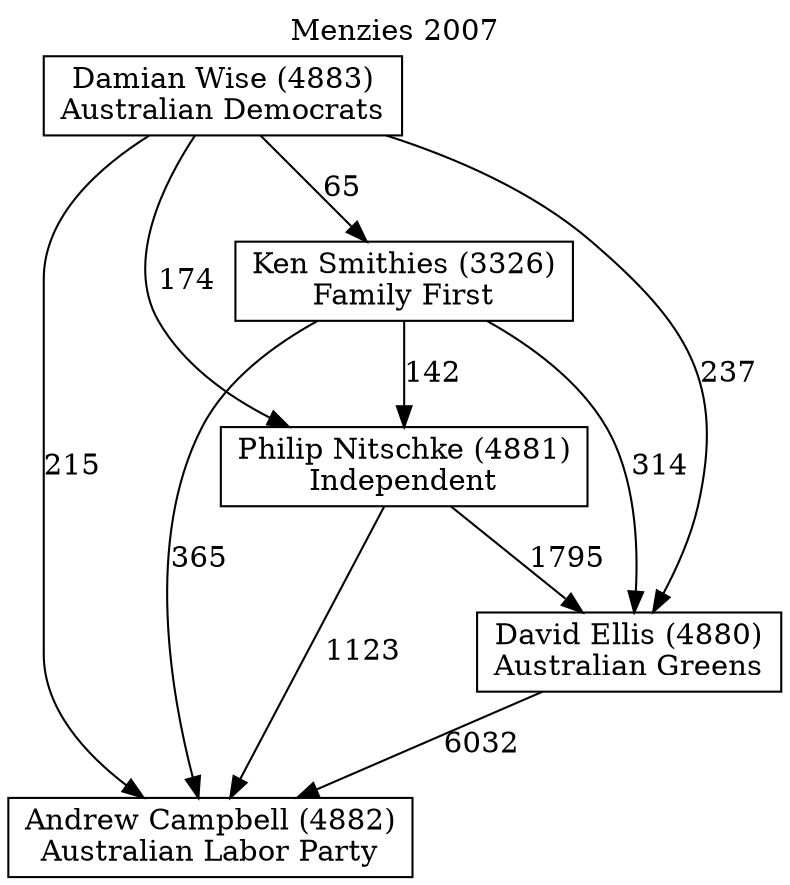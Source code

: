 // House preference flow
digraph "Andrew Campbell (4882)_Menzies_2007" {
	graph [label="Menzies 2007" labelloc=t mclimit=10]
	node [shape=box]
	"Andrew Campbell (4882)" [label="Andrew Campbell (4882)
Australian Labor Party"]
	"Damian Wise (4883)" [label="Damian Wise (4883)
Australian Democrats"]
	"David Ellis (4880)" [label="David Ellis (4880)
Australian Greens"]
	"Ken Smithies (3326)" [label="Ken Smithies (3326)
Family First"]
	"Philip Nitschke (4881)" [label="Philip Nitschke (4881)
Independent"]
	"Damian Wise (4883)" -> "Andrew Campbell (4882)" [label=215]
	"Damian Wise (4883)" -> "David Ellis (4880)" [label=237]
	"Damian Wise (4883)" -> "Ken Smithies (3326)" [label=65]
	"Damian Wise (4883)" -> "Philip Nitschke (4881)" [label=174]
	"David Ellis (4880)" -> "Andrew Campbell (4882)" [label=6032]
	"Ken Smithies (3326)" -> "Andrew Campbell (4882)" [label=365]
	"Ken Smithies (3326)" -> "David Ellis (4880)" [label=314]
	"Ken Smithies (3326)" -> "Philip Nitschke (4881)" [label=142]
	"Philip Nitschke (4881)" -> "Andrew Campbell (4882)" [label=1123]
	"Philip Nitschke (4881)" -> "David Ellis (4880)" [label=1795]
}
